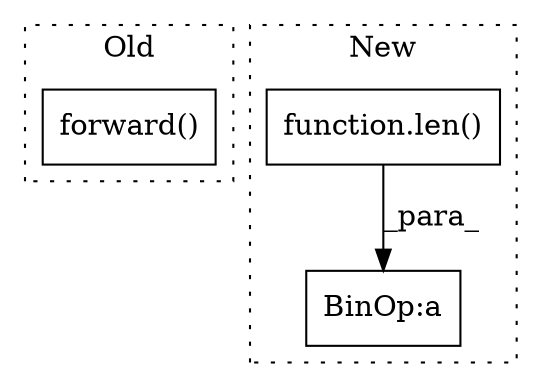 digraph G {
subgraph cluster0 {
1 [label="forward()" a="75" s="1615,1639" l="13,1" shape="box"];
label = "Old";
style="dotted";
}
subgraph cluster1 {
2 [label="function.len()" a="75" s="1567,1586" l="4,1" shape="box"];
3 [label="BinOp:a" a="82" s="1587" l="4" shape="box"];
label = "New";
style="dotted";
}
2 -> 3 [label="_para_"];
}